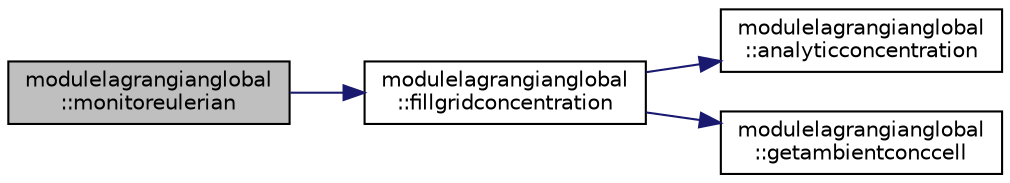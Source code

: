 digraph "modulelagrangianglobal::monitoreulerian"
{
 // LATEX_PDF_SIZE
  edge [fontname="Helvetica",fontsize="10",labelfontname="Helvetica",labelfontsize="10"];
  node [fontname="Helvetica",fontsize="10",shape=record];
  rankdir="LR";
  Node1 [label="modulelagrangianglobal\l::monitoreulerian",height=0.2,width=0.4,color="black", fillcolor="grey75", style="filled", fontcolor="black",tooltip=" "];
  Node1 -> Node2 [color="midnightblue",fontsize="10",style="solid"];
  Node2 [label="modulelagrangianglobal\l::fillgridconcentration",height=0.2,width=0.4,color="black", fillcolor="white", style="filled",URL="$namespacemodulelagrangianglobal.html#ac90a060ac9ab05f2c54c45b4b76ca984",tooltip=" "];
  Node2 -> Node3 [color="midnightblue",fontsize="10",style="solid"];
  Node3 [label="modulelagrangianglobal\l::analyticconcentration",height=0.2,width=0.4,color="black", fillcolor="white", style="filled",URL="$namespacemodulelagrangianglobal.html#a8a4e3b4aa0ee023ec48a0d9e44b5df43",tooltip=" "];
  Node2 -> Node4 [color="midnightblue",fontsize="10",style="solid"];
  Node4 [label="modulelagrangianglobal\l::getambientconccell",height=0.2,width=0.4,color="black", fillcolor="white", style="filled",URL="$namespacemodulelagrangianglobal.html#a21c98c8cc24ebb92a5b8821af08be797",tooltip=" "];
}
